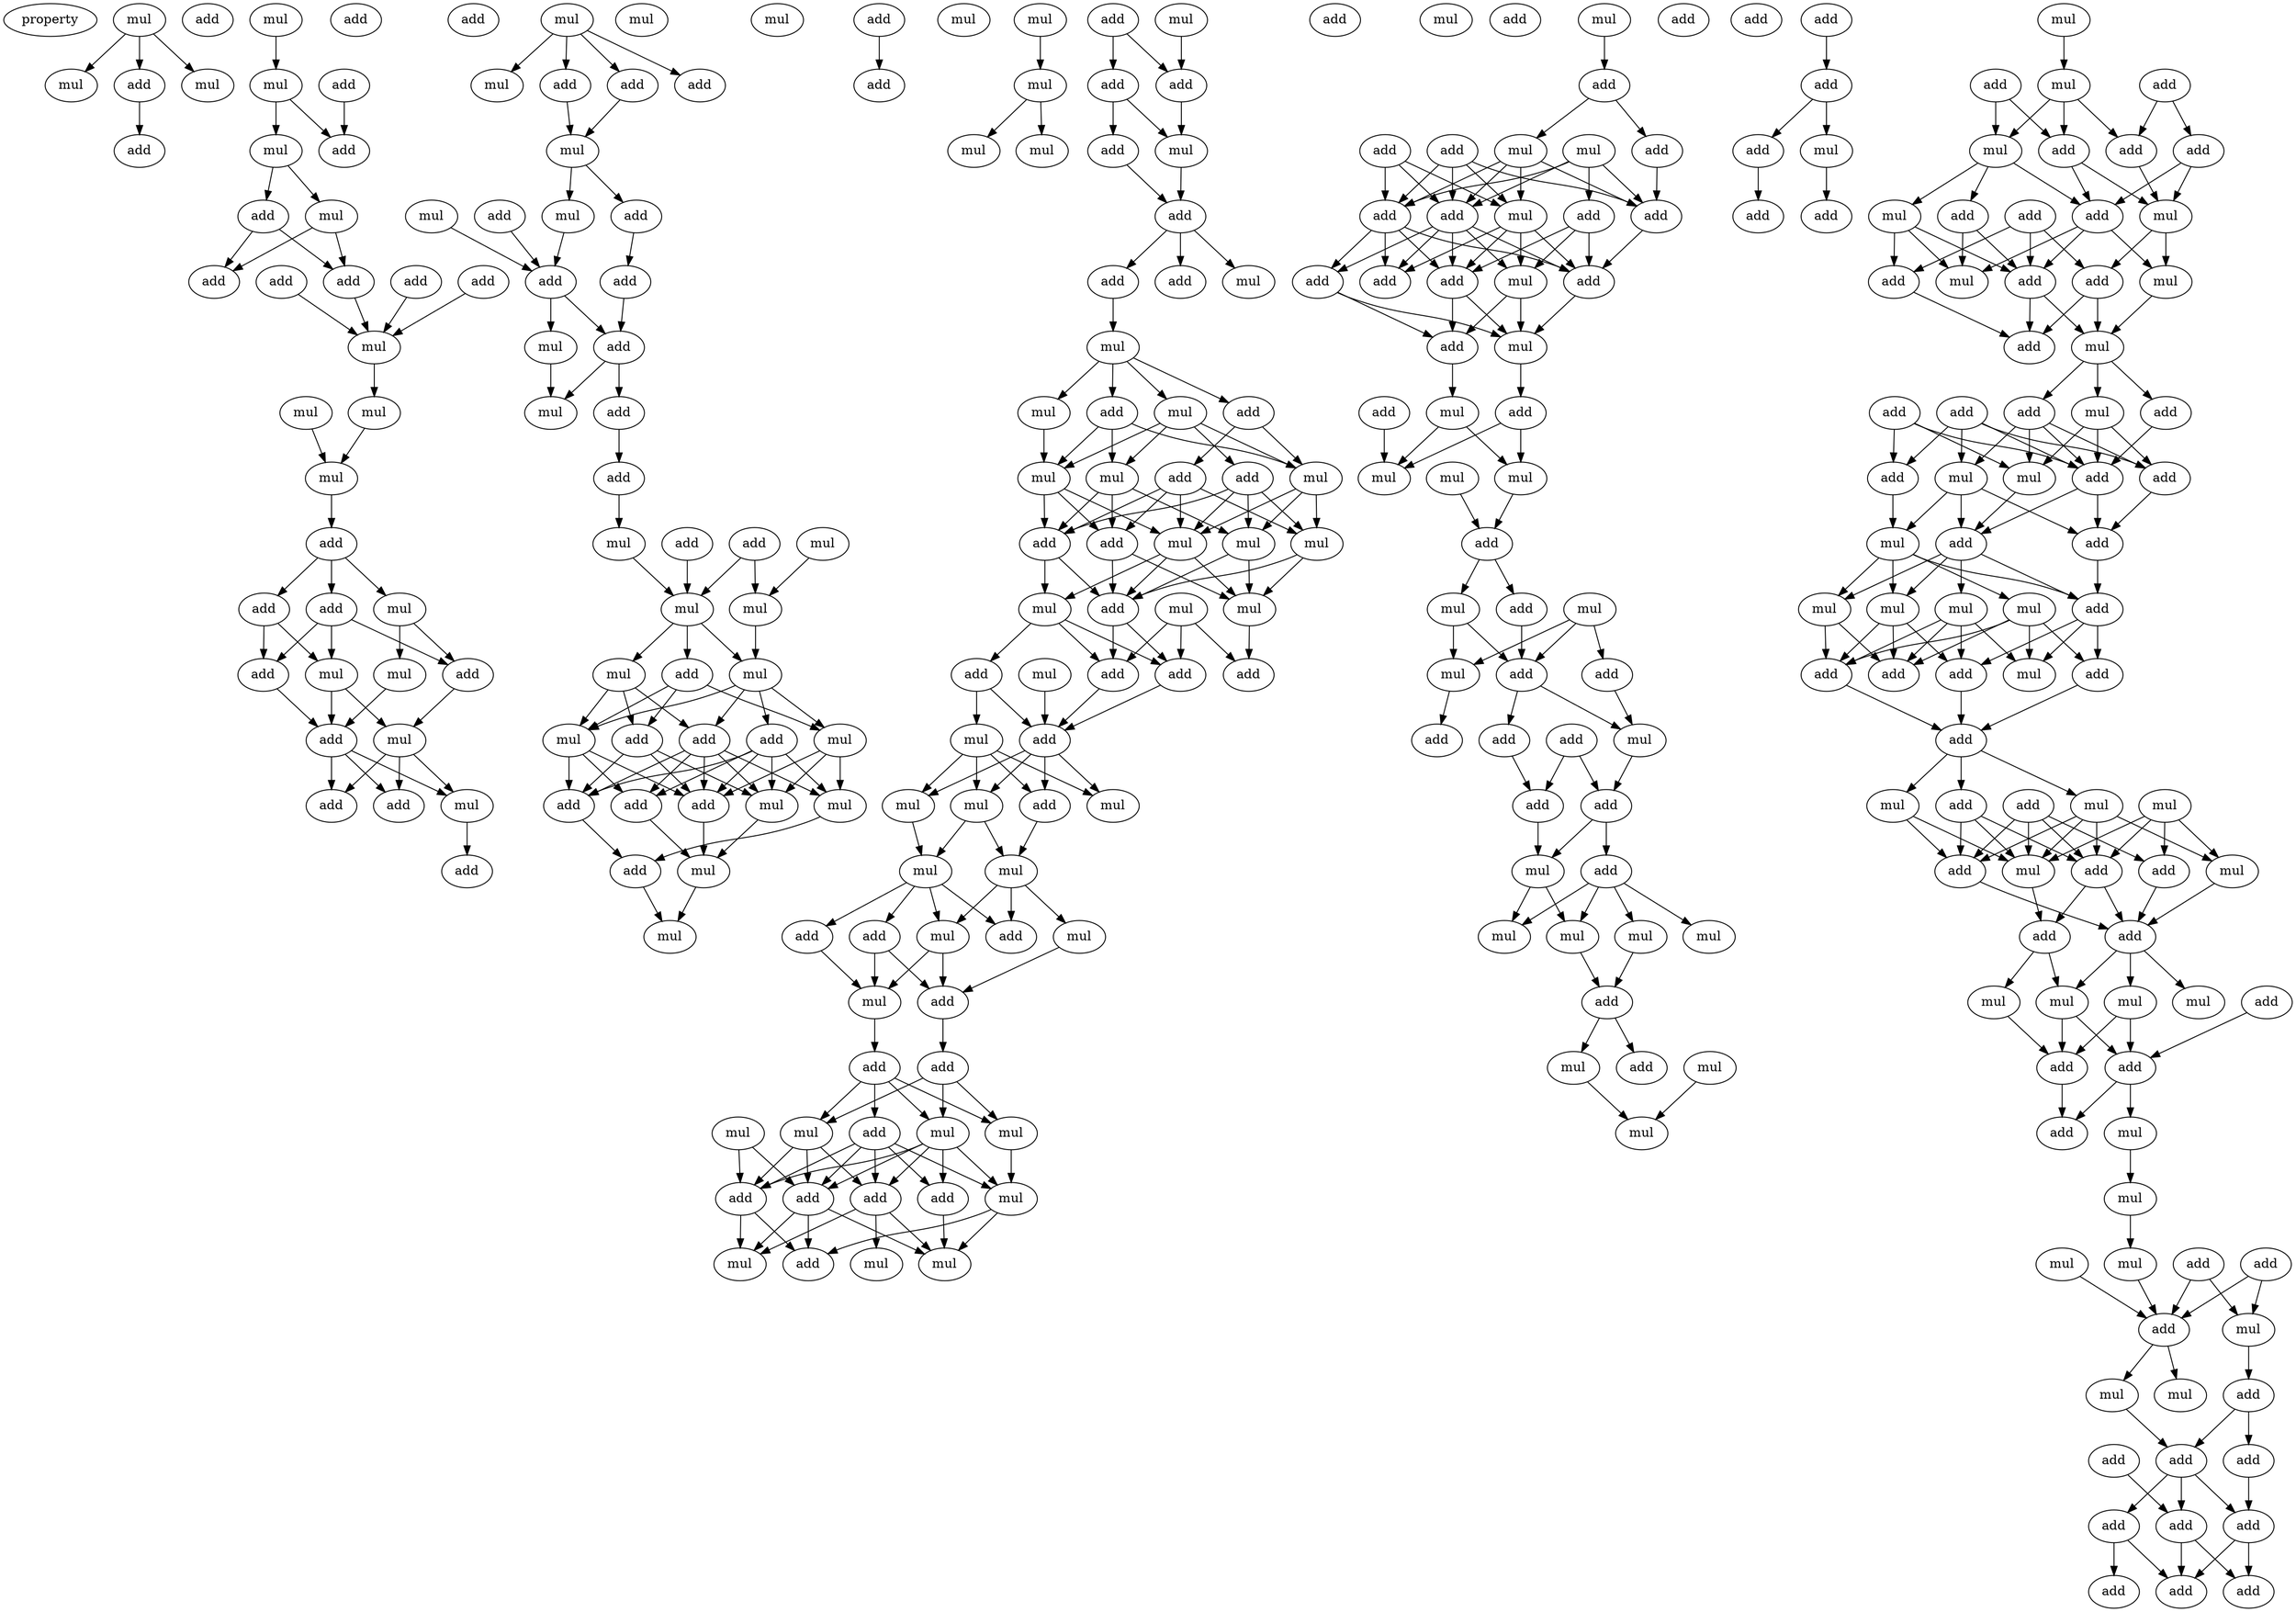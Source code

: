 digraph {
    node [fontcolor=black]
    property [mul=2,lf=1.6]
    0 [ label = mul ];
    1 [ label = add ];
    2 [ label = mul ];
    3 [ label = add ];
    4 [ label = mul ];
    5 [ label = add ];
    6 [ label = mul ];
    7 [ label = mul ];
    8 [ label = add ];
    9 [ label = mul ];
    10 [ label = add ];
    11 [ label = mul ];
    12 [ label = add ];
    13 [ label = add ];
    14 [ label = add ];
    15 [ label = add ];
    16 [ label = add ];
    17 [ label = add ];
    18 [ label = mul ];
    19 [ label = add ];
    20 [ label = mul ];
    21 [ label = mul ];
    22 [ label = mul ];
    23 [ label = add ];
    24 [ label = add ];
    25 [ label = add ];
    26 [ label = mul ];
    27 [ label = mul ];
    28 [ label = mul ];
    29 [ label = add ];
    30 [ label = add ];
    31 [ label = add ];
    32 [ label = add ];
    33 [ label = mul ];
    34 [ label = add ];
    35 [ label = add ];
    36 [ label = mul ];
    37 [ label = add ];
    38 [ label = mul ];
    39 [ label = mul ];
    40 [ label = add ];
    41 [ label = mul ];
    42 [ label = add ];
    43 [ label = add ];
    44 [ label = mul ];
    45 [ label = mul ];
    46 [ label = add ];
    47 [ label = mul ];
    48 [ label = add ];
    49 [ label = add ];
    50 [ label = add ];
    51 [ label = mul ];
    52 [ label = add ];
    53 [ label = mul ];
    54 [ label = add ];
    55 [ label = mul ];
    56 [ label = add ];
    57 [ label = mul ];
    58 [ label = add ];
    59 [ label = add ];
    60 [ label = mul ];
    61 [ label = mul ];
    62 [ label = mul ];
    63 [ label = add ];
    64 [ label = mul ];
    65 [ label = mul ];
    66 [ label = mul ];
    67 [ label = mul ];
    68 [ label = add ];
    69 [ label = add ];
    70 [ label = add ];
    71 [ label = mul ];
    72 [ label = add ];
    73 [ label = add ];
    74 [ label = mul ];
    75 [ label = add ];
    76 [ label = mul ];
    77 [ label = add ];
    78 [ label = add ];
    79 [ label = mul ];
    80 [ label = add ];
    81 [ label = mul ];
    82 [ label = mul ];
    83 [ label = mul ];
    84 [ label = mul ];
    85 [ label = mul ];
    86 [ label = mul ];
    87 [ label = add ];
    88 [ label = add ];
    89 [ label = add ];
    90 [ label = add ];
    91 [ label = mul ];
    92 [ label = mul ];
    93 [ label = add ];
    94 [ label = add ];
    95 [ label = add ];
    96 [ label = add ];
    97 [ label = add ];
    98 [ label = mul ];
    99 [ label = mul ];
    100 [ label = add ];
    101 [ label = mul ];
    102 [ label = add ];
    103 [ label = mul ];
    104 [ label = add ];
    105 [ label = mul ];
    106 [ label = mul ];
    107 [ label = add ];
    108 [ label = mul ];
    109 [ label = mul ];
    110 [ label = add ];
    111 [ label = mul ];
    112 [ label = add ];
    113 [ label = mul ];
    114 [ label = mul ];
    115 [ label = mul ];
    116 [ label = add ];
    117 [ label = mul ];
    118 [ label = add ];
    119 [ label = mul ];
    120 [ label = add ];
    121 [ label = add ];
    122 [ label = add ];
    123 [ label = mul ];
    124 [ label = add ];
    125 [ label = mul ];
    126 [ label = mul ];
    127 [ label = mul ];
    128 [ label = add ];
    129 [ label = mul ];
    130 [ label = mul ];
    131 [ label = add ];
    132 [ label = mul ];
    133 [ label = add ];
    134 [ label = add ];
    135 [ label = mul ];
    136 [ label = add ];
    137 [ label = mul ];
    138 [ label = add ];
    139 [ label = add ];
    140 [ label = add ];
    141 [ label = mul ];
    142 [ label = mul ];
    143 [ label = mul ];
    144 [ label = mul ];
    145 [ label = add ];
    146 [ label = add ];
    147 [ label = mul ];
    148 [ label = add ];
    149 [ label = add ];
    150 [ label = mul ];
    151 [ label = mul ];
    152 [ label = add ];
    153 [ label = mul ];
    154 [ label = mul ];
    155 [ label = add ];
    156 [ label = mul ];
    157 [ label = mul ];
    158 [ label = add ];
    159 [ label = add ];
    160 [ label = add ];
    161 [ label = add ];
    162 [ label = add ];
    163 [ label = add ];
    164 [ label = mul ];
    165 [ label = add ];
    166 [ label = mul ];
    167 [ label = add ];
    168 [ label = add ];
    169 [ label = add ];
    170 [ label = add ];
    171 [ label = add ];
    172 [ label = mul ];
    173 [ label = add ];
    174 [ label = mul ];
    175 [ label = add ];
    176 [ label = add ];
    177 [ label = add ];
    178 [ label = mul ];
    179 [ label = mul ];
    180 [ label = mul ];
    181 [ label = add ];
    182 [ label = mul ];
    183 [ label = mul ];
    184 [ label = add ];
    185 [ label = mul ];
    186 [ label = add ];
    187 [ label = add ];
    188 [ label = add ];
    189 [ label = add ];
    190 [ label = mul ];
    191 [ label = add ];
    192 [ label = add ];
    193 [ label = add ];
    194 [ label = add ];
    195 [ label = mul ];
    196 [ label = mul ];
    197 [ label = mul ];
    198 [ label = mul ];
    199 [ label = mul ];
    200 [ label = add ];
    201 [ label = mul ];
    202 [ label = add ];
    203 [ label = mul ];
    204 [ label = mul ];
    205 [ label = add ];
    206 [ label = add ];
    207 [ label = add ];
    208 [ label = mul ];
    209 [ label = add ];
    210 [ label = add ];
    211 [ label = mul ];
    212 [ label = add ];
    213 [ label = mul ];
    214 [ label = add ];
    215 [ label = add ];
    216 [ label = add ];
    217 [ label = mul ];
    218 [ label = add ];
    219 [ label = add ];
    220 [ label = add ];
    221 [ label = mul ];
    222 [ label = mul ];
    223 [ label = add ];
    224 [ label = add ];
    225 [ label = add ];
    226 [ label = mul ];
    227 [ label = add ];
    228 [ label = mul ];
    229 [ label = add ];
    230 [ label = mul ];
    231 [ label = add ];
    232 [ label = add ];
    233 [ label = mul ];
    234 [ label = add ];
    235 [ label = add ];
    236 [ label = mul ];
    237 [ label = add ];
    238 [ label = add ];
    239 [ label = add ];
    240 [ label = mul ];
    241 [ label = add ];
    242 [ label = mul ];
    243 [ label = add ];
    244 [ label = mul ];
    245 [ label = mul ];
    246 [ label = add ];
    247 [ label = mul ];
    248 [ label = mul ];
    249 [ label = mul ];
    250 [ label = add ];
    251 [ label = add ];
    252 [ label = add ];
    253 [ label = add ];
    254 [ label = add ];
    255 [ label = add ];
    256 [ label = mul ];
    257 [ label = add ];
    258 [ label = mul ];
    259 [ label = mul ];
    260 [ label = mul ];
    261 [ label = add ];
    262 [ label = mul ];
    263 [ label = add ];
    264 [ label = add ];
    265 [ label = add ];
    266 [ label = add ];
    267 [ label = mul ];
    268 [ label = mul ];
    269 [ label = add ];
    270 [ label = mul ];
    271 [ label = mul ];
    272 [ label = add ];
    273 [ label = add ];
    274 [ label = add ];
    275 [ label = mul ];
    276 [ label = mul ];
    277 [ label = add ];
    278 [ label = mul ];
    279 [ label = mul ];
    280 [ label = add ];
    281 [ label = mul ];
    282 [ label = add ];
    283 [ label = mul ];
    284 [ label = mul ];
    285 [ label = add ];
    286 [ label = add ];
    287 [ label = add ];
    288 [ label = add ];
    289 [ label = add ];
    290 [ label = add ];
    291 [ label = add ];
    292 [ label = add ];
    293 [ label = add ];
    294 [ label = add ];
    0 -> 2 [ name = 0 ];
    0 -> 3 [ name = 1 ];
    0 -> 4 [ name = 2 ];
    3 -> 5 [ name = 3 ];
    6 -> 7 [ name = 4 ];
    7 -> 9 [ name = 5 ];
    7 -> 10 [ name = 6 ];
    8 -> 10 [ name = 7 ];
    9 -> 11 [ name = 8 ];
    9 -> 12 [ name = 9 ];
    11 -> 14 [ name = 10 ];
    11 -> 17 [ name = 11 ];
    12 -> 14 [ name = 12 ];
    12 -> 17 [ name = 13 ];
    13 -> 18 [ name = 14 ];
    14 -> 18 [ name = 15 ];
    15 -> 18 [ name = 16 ];
    16 -> 18 [ name = 17 ];
    18 -> 21 [ name = 18 ];
    20 -> 22 [ name = 19 ];
    21 -> 22 [ name = 20 ];
    22 -> 23 [ name = 21 ];
    23 -> 24 [ name = 22 ];
    23 -> 25 [ name = 23 ];
    23 -> 26 [ name = 24 ];
    24 -> 28 [ name = 25 ];
    24 -> 30 [ name = 26 ];
    24 -> 31 [ name = 27 ];
    25 -> 28 [ name = 28 ];
    25 -> 31 [ name = 29 ];
    26 -> 27 [ name = 30 ];
    26 -> 30 [ name = 31 ];
    27 -> 32 [ name = 32 ];
    28 -> 32 [ name = 33 ];
    28 -> 33 [ name = 34 ];
    30 -> 33 [ name = 35 ];
    31 -> 32 [ name = 36 ];
    32 -> 34 [ name = 37 ];
    32 -> 35 [ name = 38 ];
    32 -> 36 [ name = 39 ];
    33 -> 34 [ name = 40 ];
    33 -> 35 [ name = 41 ];
    33 -> 36 [ name = 42 ];
    36 -> 37 [ name = 43 ];
    38 -> 39 [ name = 44 ];
    38 -> 40 [ name = 45 ];
    38 -> 42 [ name = 46 ];
    38 -> 43 [ name = 47 ];
    40 -> 44 [ name = 48 ];
    43 -> 44 [ name = 49 ];
    44 -> 47 [ name = 50 ];
    44 -> 48 [ name = 51 ];
    45 -> 50 [ name = 52 ];
    46 -> 50 [ name = 53 ];
    47 -> 50 [ name = 54 ];
    48 -> 49 [ name = 55 ];
    49 -> 52 [ name = 56 ];
    50 -> 51 [ name = 57 ];
    50 -> 52 [ name = 58 ];
    51 -> 53 [ name = 59 ];
    52 -> 53 [ name = 60 ];
    52 -> 54 [ name = 61 ];
    54 -> 56 [ name = 62 ];
    56 -> 57 [ name = 63 ];
    57 -> 61 [ name = 64 ];
    58 -> 61 [ name = 65 ];
    59 -> 61 [ name = 66 ];
    59 -> 62 [ name = 67 ];
    60 -> 62 [ name = 68 ];
    61 -> 63 [ name = 69 ];
    61 -> 64 [ name = 70 ];
    61 -> 65 [ name = 71 ];
    62 -> 64 [ name = 72 ];
    63 -> 66 [ name = 73 ];
    63 -> 67 [ name = 74 ];
    63 -> 69 [ name = 75 ];
    64 -> 66 [ name = 76 ];
    64 -> 67 [ name = 77 ];
    64 -> 68 [ name = 78 ];
    64 -> 70 [ name = 79 ];
    65 -> 66 [ name = 80 ];
    65 -> 69 [ name = 81 ];
    65 -> 70 [ name = 82 ];
    66 -> 72 [ name = 83 ];
    66 -> 73 [ name = 84 ];
    66 -> 75 [ name = 85 ];
    67 -> 71 [ name = 86 ];
    67 -> 73 [ name = 87 ];
    67 -> 74 [ name = 88 ];
    68 -> 71 [ name = 89 ];
    68 -> 72 [ name = 90 ];
    68 -> 73 [ name = 91 ];
    68 -> 74 [ name = 92 ];
    68 -> 75 [ name = 93 ];
    69 -> 72 [ name = 94 ];
    69 -> 73 [ name = 95 ];
    69 -> 74 [ name = 96 ];
    70 -> 71 [ name = 97 ];
    70 -> 72 [ name = 98 ];
    70 -> 73 [ name = 99 ];
    70 -> 74 [ name = 100 ];
    70 -> 75 [ name = 101 ];
    71 -> 77 [ name = 102 ];
    72 -> 77 [ name = 103 ];
    73 -> 76 [ name = 104 ];
    74 -> 76 [ name = 105 ];
    75 -> 76 [ name = 106 ];
    76 -> 79 [ name = 107 ];
    77 -> 79 [ name = 108 ];
    78 -> 80 [ name = 109 ];
    82 -> 83 [ name = 110 ];
    83 -> 84 [ name = 111 ];
    83 -> 85 [ name = 112 ];
    86 -> 90 [ name = 113 ];
    87 -> 89 [ name = 114 ];
    87 -> 90 [ name = 115 ];
    89 -> 92 [ name = 116 ];
    89 -> 93 [ name = 117 ];
    90 -> 92 [ name = 118 ];
    92 -> 95 [ name = 119 ];
    93 -> 95 [ name = 120 ];
    95 -> 96 [ name = 121 ];
    95 -> 97 [ name = 122 ];
    95 -> 98 [ name = 123 ];
    96 -> 99 [ name = 124 ];
    99 -> 100 [ name = 125 ];
    99 -> 101 [ name = 126 ];
    99 -> 102 [ name = 127 ];
    99 -> 103 [ name = 128 ];
    100 -> 105 [ name = 129 ];
    100 -> 107 [ name = 130 ];
    101 -> 106 [ name = 131 ];
    102 -> 105 [ name = 132 ];
    102 -> 106 [ name = 133 ];
    102 -> 108 [ name = 134 ];
    103 -> 104 [ name = 135 ];
    103 -> 105 [ name = 136 ];
    103 -> 106 [ name = 137 ];
    103 -> 108 [ name = 138 ];
    104 -> 109 [ name = 139 ];
    104 -> 110 [ name = 140 ];
    104 -> 111 [ name = 141 ];
    104 -> 113 [ name = 142 ];
    105 -> 109 [ name = 143 ];
    105 -> 111 [ name = 144 ];
    105 -> 113 [ name = 145 ];
    106 -> 110 [ name = 146 ];
    106 -> 112 [ name = 147 ];
    106 -> 113 [ name = 148 ];
    107 -> 110 [ name = 149 ];
    107 -> 111 [ name = 150 ];
    107 -> 112 [ name = 151 ];
    107 -> 113 [ name = 152 ];
    108 -> 109 [ name = 153 ];
    108 -> 110 [ name = 154 ];
    108 -> 112 [ name = 155 ];
    109 -> 116 [ name = 156 ];
    109 -> 117 [ name = 157 ];
    110 -> 115 [ name = 158 ];
    110 -> 116 [ name = 159 ];
    111 -> 116 [ name = 160 ];
    111 -> 117 [ name = 161 ];
    112 -> 116 [ name = 162 ];
    112 -> 117 [ name = 163 ];
    113 -> 115 [ name = 164 ];
    113 -> 116 [ name = 165 ];
    113 -> 117 [ name = 166 ];
    114 -> 120 [ name = 167 ];
    114 -> 121 [ name = 168 ];
    114 -> 122 [ name = 169 ];
    115 -> 118 [ name = 170 ];
    115 -> 120 [ name = 171 ];
    115 -> 121 [ name = 172 ];
    116 -> 120 [ name = 173 ];
    116 -> 121 [ name = 174 ];
    117 -> 122 [ name = 175 ];
    118 -> 123 [ name = 176 ];
    118 -> 124 [ name = 177 ];
    119 -> 124 [ name = 178 ];
    120 -> 124 [ name = 179 ];
    121 -> 124 [ name = 180 ];
    123 -> 125 [ name = 181 ];
    123 -> 126 [ name = 182 ];
    123 -> 127 [ name = 183 ];
    123 -> 128 [ name = 184 ];
    124 -> 125 [ name = 185 ];
    124 -> 126 [ name = 186 ];
    124 -> 127 [ name = 187 ];
    124 -> 128 [ name = 188 ];
    125 -> 129 [ name = 189 ];
    126 -> 129 [ name = 190 ];
    126 -> 130 [ name = 191 ];
    128 -> 130 [ name = 192 ];
    129 -> 131 [ name = 193 ];
    129 -> 133 [ name = 194 ];
    129 -> 134 [ name = 195 ];
    129 -> 135 [ name = 196 ];
    130 -> 132 [ name = 197 ];
    130 -> 133 [ name = 198 ];
    130 -> 135 [ name = 199 ];
    131 -> 136 [ name = 200 ];
    131 -> 137 [ name = 201 ];
    132 -> 136 [ name = 202 ];
    134 -> 137 [ name = 203 ];
    135 -> 136 [ name = 204 ];
    135 -> 137 [ name = 205 ];
    136 -> 138 [ name = 206 ];
    137 -> 139 [ name = 207 ];
    138 -> 141 [ name = 208 ];
    138 -> 142 [ name = 209 ];
    138 -> 143 [ name = 210 ];
    139 -> 140 [ name = 211 ];
    139 -> 141 [ name = 212 ];
    139 -> 142 [ name = 213 ];
    139 -> 143 [ name = 214 ];
    140 -> 145 [ name = 215 ];
    140 -> 146 [ name = 216 ];
    140 -> 147 [ name = 217 ];
    140 -> 148 [ name = 218 ];
    140 -> 149 [ name = 219 ];
    141 -> 145 [ name = 220 ];
    141 -> 146 [ name = 221 ];
    141 -> 147 [ name = 222 ];
    141 -> 148 [ name = 223 ];
    141 -> 149 [ name = 224 ];
    142 -> 145 [ name = 225 ];
    142 -> 146 [ name = 226 ];
    142 -> 148 [ name = 227 ];
    143 -> 147 [ name = 228 ];
    144 -> 145 [ name = 229 ];
    144 -> 146 [ name = 230 ];
    145 -> 150 [ name = 231 ];
    145 -> 152 [ name = 232 ];
    145 -> 153 [ name = 233 ];
    146 -> 150 [ name = 234 ];
    146 -> 152 [ name = 235 ];
    147 -> 152 [ name = 236 ];
    147 -> 153 [ name = 237 ];
    148 -> 150 [ name = 238 ];
    148 -> 151 [ name = 239 ];
    148 -> 153 [ name = 240 ];
    149 -> 153 [ name = 241 ];
    154 -> 155 [ name = 242 ];
    155 -> 156 [ name = 243 ];
    155 -> 160 [ name = 244 ];
    156 -> 161 [ name = 245 ];
    156 -> 162 [ name = 246 ];
    156 -> 164 [ name = 247 ];
    156 -> 165 [ name = 248 ];
    157 -> 161 [ name = 249 ];
    157 -> 162 [ name = 250 ];
    157 -> 163 [ name = 251 ];
    157 -> 165 [ name = 252 ];
    158 -> 162 [ name = 253 ];
    158 -> 164 [ name = 254 ];
    158 -> 165 [ name = 255 ];
    159 -> 161 [ name = 256 ];
    159 -> 162 [ name = 257 ];
    159 -> 164 [ name = 258 ];
    159 -> 165 [ name = 259 ];
    160 -> 161 [ name = 260 ];
    161 -> 169 [ name = 261 ];
    162 -> 167 [ name = 262 ];
    162 -> 168 [ name = 263 ];
    162 -> 169 [ name = 264 ];
    162 -> 170 [ name = 265 ];
    163 -> 166 [ name = 266 ];
    163 -> 167 [ name = 267 ];
    163 -> 169 [ name = 268 ];
    164 -> 166 [ name = 269 ];
    164 -> 167 [ name = 270 ];
    164 -> 168 [ name = 271 ];
    164 -> 169 [ name = 272 ];
    165 -> 166 [ name = 273 ];
    165 -> 167 [ name = 274 ];
    165 -> 168 [ name = 275 ];
    165 -> 169 [ name = 276 ];
    165 -> 170 [ name = 277 ];
    166 -> 171 [ name = 278 ];
    166 -> 172 [ name = 279 ];
    167 -> 171 [ name = 280 ];
    167 -> 172 [ name = 281 ];
    169 -> 172 [ name = 282 ];
    170 -> 171 [ name = 283 ];
    170 -> 172 [ name = 284 ];
    171 -> 174 [ name = 285 ];
    172 -> 177 [ name = 286 ];
    174 -> 179 [ name = 287 ];
    174 -> 180 [ name = 288 ];
    175 -> 179 [ name = 289 ];
    177 -> 179 [ name = 290 ];
    177 -> 180 [ name = 291 ];
    178 -> 181 [ name = 292 ];
    180 -> 181 [ name = 293 ];
    181 -> 182 [ name = 294 ];
    181 -> 184 [ name = 295 ];
    182 -> 185 [ name = 296 ];
    182 -> 187 [ name = 297 ];
    183 -> 185 [ name = 298 ];
    183 -> 186 [ name = 299 ];
    183 -> 187 [ name = 300 ];
    184 -> 187 [ name = 301 ];
    185 -> 188 [ name = 302 ];
    186 -> 190 [ name = 303 ];
    187 -> 189 [ name = 304 ];
    187 -> 190 [ name = 305 ];
    189 -> 192 [ name = 306 ];
    190 -> 193 [ name = 307 ];
    191 -> 192 [ name = 308 ];
    191 -> 193 [ name = 309 ];
    192 -> 195 [ name = 310 ];
    193 -> 194 [ name = 311 ];
    193 -> 195 [ name = 312 ];
    194 -> 196 [ name = 313 ];
    194 -> 197 [ name = 314 ];
    194 -> 198 [ name = 315 ];
    194 -> 199 [ name = 316 ];
    195 -> 198 [ name = 317 ];
    195 -> 199 [ name = 318 ];
    196 -> 200 [ name = 319 ];
    198 -> 200 [ name = 320 ];
    200 -> 201 [ name = 321 ];
    200 -> 202 [ name = 322 ];
    201 -> 204 [ name = 323 ];
    203 -> 204 [ name = 324 ];
    205 -> 206 [ name = 325 ];
    206 -> 207 [ name = 326 ];
    206 -> 208 [ name = 327 ];
    207 -> 209 [ name = 328 ];
    208 -> 210 [ name = 329 ];
    211 -> 213 [ name = 330 ];
    212 -> 215 [ name = 331 ];
    212 -> 218 [ name = 332 ];
    213 -> 216 [ name = 333 ];
    213 -> 217 [ name = 334 ];
    213 -> 218 [ name = 335 ];
    214 -> 216 [ name = 336 ];
    214 -> 217 [ name = 337 ];
    215 -> 220 [ name = 338 ];
    215 -> 221 [ name = 339 ];
    216 -> 220 [ name = 340 ];
    216 -> 221 [ name = 341 ];
    217 -> 220 [ name = 342 ];
    217 -> 222 [ name = 343 ];
    217 -> 223 [ name = 344 ];
    218 -> 221 [ name = 345 ];
    219 -> 224 [ name = 346 ];
    219 -> 225 [ name = 347 ];
    219 -> 227 [ name = 348 ];
    220 -> 224 [ name = 349 ];
    220 -> 226 [ name = 350 ];
    220 -> 228 [ name = 351 ];
    221 -> 227 [ name = 352 ];
    221 -> 228 [ name = 353 ];
    222 -> 224 [ name = 354 ];
    222 -> 225 [ name = 355 ];
    222 -> 226 [ name = 356 ];
    223 -> 224 [ name = 357 ];
    223 -> 226 [ name = 358 ];
    224 -> 229 [ name = 359 ];
    224 -> 230 [ name = 360 ];
    225 -> 229 [ name = 361 ];
    227 -> 229 [ name = 362 ];
    227 -> 230 [ name = 363 ];
    228 -> 230 [ name = 364 ];
    230 -> 232 [ name = 365 ];
    230 -> 233 [ name = 366 ];
    230 -> 235 [ name = 367 ];
    231 -> 236 [ name = 368 ];
    231 -> 237 [ name = 369 ];
    231 -> 238 [ name = 370 ];
    231 -> 239 [ name = 371 ];
    232 -> 237 [ name = 372 ];
    233 -> 237 [ name = 373 ];
    233 -> 238 [ name = 374 ];
    233 -> 240 [ name = 375 ];
    234 -> 237 [ name = 376 ];
    234 -> 239 [ name = 377 ];
    234 -> 240 [ name = 378 ];
    235 -> 236 [ name = 379 ];
    235 -> 237 [ name = 380 ];
    235 -> 238 [ name = 381 ];
    235 -> 240 [ name = 382 ];
    236 -> 241 [ name = 383 ];
    236 -> 242 [ name = 384 ];
    236 -> 243 [ name = 385 ];
    237 -> 241 [ name = 386 ];
    237 -> 243 [ name = 387 ];
    238 -> 241 [ name = 388 ];
    239 -> 242 [ name = 389 ];
    240 -> 243 [ name = 390 ];
    241 -> 246 [ name = 391 ];
    242 -> 244 [ name = 392 ];
    242 -> 245 [ name = 393 ];
    242 -> 246 [ name = 394 ];
    242 -> 247 [ name = 395 ];
    243 -> 244 [ name = 396 ];
    243 -> 246 [ name = 397 ];
    243 -> 247 [ name = 398 ];
    243 -> 248 [ name = 399 ];
    244 -> 250 [ name = 400 ];
    244 -> 251 [ name = 401 ];
    245 -> 249 [ name = 402 ];
    245 -> 250 [ name = 403 ];
    245 -> 251 [ name = 404 ];
    245 -> 253 [ name = 405 ];
    246 -> 249 [ name = 406 ];
    246 -> 252 [ name = 407 ];
    246 -> 253 [ name = 408 ];
    247 -> 250 [ name = 409 ];
    247 -> 251 [ name = 410 ];
    247 -> 252 [ name = 411 ];
    248 -> 249 [ name = 412 ];
    248 -> 250 [ name = 413 ];
    248 -> 251 [ name = 414 ];
    248 -> 252 [ name = 415 ];
    250 -> 254 [ name = 416 ];
    252 -> 254 [ name = 417 ];
    253 -> 254 [ name = 418 ];
    254 -> 255 [ name = 419 ];
    254 -> 258 [ name = 420 ];
    254 -> 259 [ name = 421 ];
    255 -> 260 [ name = 422 ];
    255 -> 261 [ name = 423 ];
    255 -> 264 [ name = 424 ];
    256 -> 260 [ name = 425 ];
    256 -> 262 [ name = 426 ];
    256 -> 263 [ name = 427 ];
    256 -> 264 [ name = 428 ];
    257 -> 260 [ name = 429 ];
    257 -> 261 [ name = 430 ];
    257 -> 263 [ name = 431 ];
    257 -> 264 [ name = 432 ];
    258 -> 260 [ name = 433 ];
    258 -> 261 [ name = 434 ];
    258 -> 262 [ name = 435 ];
    258 -> 264 [ name = 436 ];
    259 -> 260 [ name = 437 ];
    259 -> 261 [ name = 438 ];
    260 -> 266 [ name = 439 ];
    261 -> 265 [ name = 440 ];
    262 -> 265 [ name = 441 ];
    263 -> 265 [ name = 442 ];
    264 -> 265 [ name = 443 ];
    264 -> 266 [ name = 444 ];
    265 -> 268 [ name = 445 ];
    265 -> 270 [ name = 446 ];
    265 -> 271 [ name = 447 ];
    266 -> 267 [ name = 448 ];
    266 -> 268 [ name = 449 ];
    267 -> 272 [ name = 450 ];
    268 -> 272 [ name = 451 ];
    268 -> 273 [ name = 452 ];
    269 -> 273 [ name = 453 ];
    271 -> 272 [ name = 454 ];
    271 -> 273 [ name = 455 ];
    272 -> 274 [ name = 456 ];
    273 -> 274 [ name = 457 ];
    273 -> 275 [ name = 458 ];
    275 -> 276 [ name = 459 ];
    276 -> 279 [ name = 460 ];
    277 -> 281 [ name = 461 ];
    277 -> 282 [ name = 462 ];
    278 -> 282 [ name = 463 ];
    279 -> 282 [ name = 464 ];
    280 -> 281 [ name = 465 ];
    280 -> 282 [ name = 466 ];
    281 -> 285 [ name = 467 ];
    282 -> 283 [ name = 468 ];
    282 -> 284 [ name = 469 ];
    283 -> 286 [ name = 470 ];
    285 -> 286 [ name = 471 ];
    285 -> 287 [ name = 472 ];
    286 -> 289 [ name = 473 ];
    286 -> 290 [ name = 474 ];
    286 -> 291 [ name = 475 ];
    287 -> 291 [ name = 476 ];
    288 -> 289 [ name = 477 ];
    289 -> 292 [ name = 478 ];
    289 -> 293 [ name = 479 ];
    290 -> 292 [ name = 480 ];
    290 -> 294 [ name = 481 ];
    291 -> 292 [ name = 482 ];
    291 -> 293 [ name = 483 ];
}
